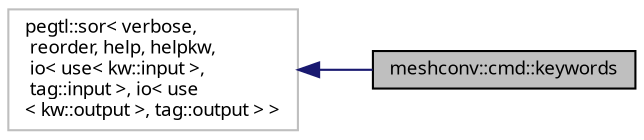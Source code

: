 digraph "meshconv::cmd::keywords"
{
 // INTERACTIVE_SVG=YES
  bgcolor="transparent";
  edge [fontname="sans-serif",fontsize="9",labelfontname="sans-serif",labelfontsize="9"];
  node [fontname="sans-serif",fontsize="9",shape=record];
  rankdir="LR";
  Node1 [label="meshconv::cmd::keywords",height=0.2,width=0.4,color="black", fillcolor="grey75", style="filled", fontcolor="black"];
  Node2 -> Node1 [dir="back",color="midnightblue",fontsize="9",style="solid",fontname="sans-serif"];
  Node2 [label="pegtl::sor\< verbose,\l reorder, help, helpkw,\l io\< use\< kw::input \>,\l tag::input \>, io\< use\l\< kw::output \>, tag::output \> \>",height=0.2,width=0.4,color="grey75"];
}
